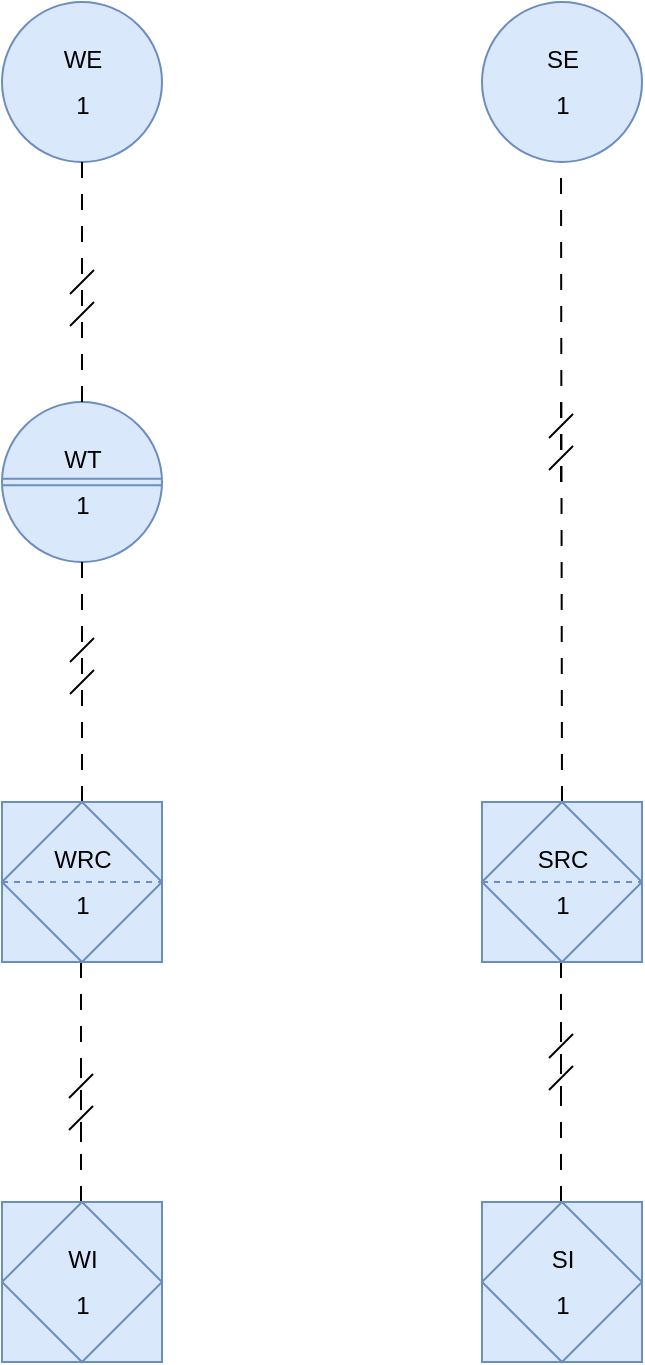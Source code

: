 <mxfile version="24.2.3" type="github">
  <diagram name="Page-1" id="le92VMufnWkmgHUhlkGX">
    <mxGraphModel dx="1051" dy="947" grid="1" gridSize="10" guides="1" tooltips="1" connect="1" arrows="1" fold="1" page="1" pageScale="1" pageWidth="827" pageHeight="1169" math="0" shadow="0">
      <root>
        <mxCell id="0" />
        <mxCell id="1" parent="0" />
        <mxCell id="ItB8dmEGJ7zZSx4U0CKm-5" value="&lt;table cellpadding=&quot;4&quot; cellspacing=&quot;0&quot; border=&quot;0&quot; style=&quot;font-size:1em;width:100%;height:100%;&quot;&gt;&lt;tbody&gt;&lt;tr&gt;&lt;td&gt;WE&lt;/td&gt;&lt;/tr&gt;&lt;tr&gt;&lt;td&gt;1&lt;/td&gt;&lt;/tr&gt;&lt;/tbody&gt;&lt;/table&gt; " style="html=1;outlineConnect=0;align=center;dashed=0;aspect=fixed;shape=mxgraph.pid2inst.discInst;mounting=field;direction=south;fillColor=#dae8fc;strokeColor=#6c8ebf;" vertex="1" parent="1">
          <mxGeometry x="80" y="40" width="80" height="80" as="geometry" />
        </mxCell>
        <mxCell id="ItB8dmEGJ7zZSx4U0CKm-6" value="&lt;table cellpadding=&quot;4&quot; cellspacing=&quot;0&quot; border=&quot;0&quot; style=&quot;font-size:1em;width:100%;height:100%;&quot;&gt;&lt;tbody&gt;&lt;tr&gt;&lt;td&gt;WT&lt;/td&gt;&lt;/tr&gt;&lt;tr&gt;&lt;td&gt;1&lt;/td&gt;&lt;/tr&gt;&lt;/tbody&gt;&lt;/table&gt; " style="html=1;outlineConnect=0;align=center;dashed=0;aspect=fixed;shape=mxgraph.pid2inst.discInst;mounting=local;fillColor=#dae8fc;strokeColor=#6c8ebf;" vertex="1" parent="1">
          <mxGeometry x="80" y="240" width="80" height="80" as="geometry" />
        </mxCell>
        <mxCell id="ItB8dmEGJ7zZSx4U0CKm-12" value="&lt;table cellpadding=&quot;4&quot; cellspacing=&quot;0&quot; border=&quot;0&quot; style=&quot;font-size:1em;width:100%;height:100%;&quot;&gt;&lt;tbody&gt;&lt;tr&gt;&lt;td&gt;SE&lt;/td&gt;&lt;/tr&gt;&lt;tr&gt;&lt;td&gt;1&lt;/td&gt;&lt;/tr&gt;&lt;/tbody&gt;&lt;/table&gt; " style="html=1;outlineConnect=0;align=center;dashed=0;aspect=fixed;shape=mxgraph.pid2inst.discInst;mounting=field;direction=south;fillColor=#dae8fc;strokeColor=#6c8ebf;" vertex="1" parent="1">
          <mxGeometry x="320" y="40" width="80" height="80" as="geometry" />
        </mxCell>
        <mxCell id="ItB8dmEGJ7zZSx4U0CKm-18" value="" style="endArrow=none;html=1;rounded=0;dashed=1;dashPattern=8 8;entryX=1;entryY=0.5;entryDx=0;entryDy=0;" edge="1" parent="1" source="ItB8dmEGJ7zZSx4U0CKm-6" target="ItB8dmEGJ7zZSx4U0CKm-5">
          <mxGeometry width="50" height="50" relative="1" as="geometry">
            <mxPoint x="200" y="220" as="sourcePoint" />
            <mxPoint x="250" y="170" as="targetPoint" />
          </mxGeometry>
        </mxCell>
        <mxCell id="ItB8dmEGJ7zZSx4U0CKm-19" value="" style="endArrow=dash;html=1;rounded=0;startArrow=dash;startFill=0;endFill=0;endSize=10;startSize=10;dashed=1;dashPattern=8 8;" edge="1" parent="1">
          <mxGeometry width="50" height="50" relative="1" as="geometry">
            <mxPoint x="120" y="208" as="sourcePoint" />
            <mxPoint x="120" y="168" as="targetPoint" />
            <Array as="points">
              <mxPoint x="120" y="188" />
            </Array>
          </mxGeometry>
        </mxCell>
        <mxCell id="ItB8dmEGJ7zZSx4U0CKm-20" value="" style="endArrow=none;html=1;rounded=0;entryX=0.5;entryY=1;entryDx=0;entryDy=0;dashed=1;dashPattern=8 8;" edge="1" parent="1" target="ItB8dmEGJ7zZSx4U0CKm-6">
          <mxGeometry width="50" height="50" relative="1" as="geometry">
            <mxPoint x="120" y="440" as="sourcePoint" />
            <mxPoint x="40" y="180" as="targetPoint" />
          </mxGeometry>
        </mxCell>
        <mxCell id="ItB8dmEGJ7zZSx4U0CKm-21" value="" style="endArrow=none;html=1;rounded=0;entryX=0.5;entryY=1;entryDx=0;entryDy=0;dashed=1;dashPattern=8 8;exitX=0.5;exitY=0;exitDx=0;exitDy=0;" edge="1" parent="1">
          <mxGeometry width="50" height="50" relative="1" as="geometry">
            <mxPoint x="360" y="440" as="sourcePoint" />
            <mxPoint x="359.5" y="120" as="targetPoint" />
          </mxGeometry>
        </mxCell>
        <mxCell id="ItB8dmEGJ7zZSx4U0CKm-22" value="" style="endArrow=none;html=1;rounded=0;entryX=0.5;entryY=1;entryDx=0;entryDy=0;dashed=1;dashPattern=8 8;" edge="1" parent="1">
          <mxGeometry width="50" height="50" relative="1" as="geometry">
            <mxPoint x="119.5" y="640" as="sourcePoint" />
            <mxPoint x="119.5" y="520" as="targetPoint" />
          </mxGeometry>
        </mxCell>
        <mxCell id="ItB8dmEGJ7zZSx4U0CKm-23" value="" style="endArrow=none;html=1;rounded=0;entryX=0.5;entryY=1;entryDx=0;entryDy=0;dashed=1;dashPattern=8 8;" edge="1" parent="1">
          <mxGeometry width="50" height="50" relative="1" as="geometry">
            <mxPoint x="359.5" y="640" as="sourcePoint" />
            <mxPoint x="359.5" y="520" as="targetPoint" />
          </mxGeometry>
        </mxCell>
        <mxCell id="ItB8dmEGJ7zZSx4U0CKm-24" value="" style="endArrow=dash;html=1;rounded=0;startArrow=dash;startFill=0;endFill=0;endSize=10;startSize=10;dashed=1;dashPattern=8 8;" edge="1" parent="1">
          <mxGeometry width="50" height="50" relative="1" as="geometry">
            <mxPoint x="359.5" y="280" as="sourcePoint" />
            <mxPoint x="359.5" y="240" as="targetPoint" />
            <Array as="points">
              <mxPoint x="359.5" y="260" />
            </Array>
          </mxGeometry>
        </mxCell>
        <mxCell id="ItB8dmEGJ7zZSx4U0CKm-25" value="" style="endArrow=dash;html=1;rounded=0;startArrow=dash;startFill=0;endFill=0;endSize=10;startSize=10;dashed=1;dashPattern=8 8;" edge="1" parent="1">
          <mxGeometry width="50" height="50" relative="1" as="geometry">
            <mxPoint x="120" y="392" as="sourcePoint" />
            <mxPoint x="120" y="352" as="targetPoint" />
            <Array as="points">
              <mxPoint x="120" y="372" />
            </Array>
          </mxGeometry>
        </mxCell>
        <mxCell id="ItB8dmEGJ7zZSx4U0CKm-26" value="" style="endArrow=dash;html=1;rounded=0;startArrow=dash;startFill=0;endFill=0;endSize=10;startSize=10;dashed=1;dashPattern=8 8;" edge="1" parent="1">
          <mxGeometry width="50" height="50" relative="1" as="geometry">
            <mxPoint x="119.5" y="610" as="sourcePoint" />
            <mxPoint x="119.5" y="570" as="targetPoint" />
            <Array as="points">
              <mxPoint x="119.5" y="590" />
            </Array>
          </mxGeometry>
        </mxCell>
        <mxCell id="ItB8dmEGJ7zZSx4U0CKm-27" value="" style="endArrow=dash;html=1;rounded=0;startArrow=dash;startFill=0;endFill=0;endSize=10;startSize=10;dashed=1;dashPattern=8 8;" edge="1" parent="1">
          <mxGeometry width="50" height="50" relative="1" as="geometry">
            <mxPoint x="359.5" y="590" as="sourcePoint" />
            <mxPoint x="359.5" y="550" as="targetPoint" />
            <Array as="points">
              <mxPoint x="359.5" y="570" />
            </Array>
          </mxGeometry>
        </mxCell>
        <mxCell id="ItB8dmEGJ7zZSx4U0CKm-28" value="&lt;table cellpadding=&quot;4&quot; cellspacing=&quot;0&quot; border=&quot;0&quot; style=&quot;font-size:1em;width:100%;height:100%;&quot;&gt;&lt;tbody&gt;&lt;tr&gt;&lt;td&gt;WRC&lt;/td&gt;&lt;/tr&gt;&lt;tr&gt;&lt;td&gt;1&lt;/td&gt;&lt;/tr&gt;&lt;/tbody&gt;&lt;/table&gt; " style="html=1;outlineConnect=0;align=center;dashed=0;aspect=fixed;shape=mxgraph.pid2inst.progLogCont;mounting=inaccessible;fillColor=#dae8fc;strokeColor=#6c8ebf;" vertex="1" parent="1">
          <mxGeometry x="80" y="440" width="80" height="80" as="geometry" />
        </mxCell>
        <mxCell id="ItB8dmEGJ7zZSx4U0CKm-29" value="&lt;table cellpadding=&quot;4&quot; cellspacing=&quot;0&quot; border=&quot;0&quot; style=&quot;font-size:1em;width:100%;height:100%;&quot;&gt;&lt;tbody&gt;&lt;tr&gt;&lt;td&gt;SRC&lt;/td&gt;&lt;/tr&gt;&lt;tr&gt;&lt;td&gt;1&lt;/td&gt;&lt;/tr&gt;&lt;/tbody&gt;&lt;/table&gt; " style="html=1;outlineConnect=0;align=center;dashed=0;aspect=fixed;shape=mxgraph.pid2inst.progLogCont;mounting=inaccessible;fillColor=#dae8fc;strokeColor=#6c8ebf;" vertex="1" parent="1">
          <mxGeometry x="320" y="440" width="80" height="80" as="geometry" />
        </mxCell>
        <mxCell id="ItB8dmEGJ7zZSx4U0CKm-30" value="&lt;table cellpadding=&quot;4&quot; cellspacing=&quot;0&quot; border=&quot;0&quot; style=&quot;font-size:1em;width:100%;height:100%;&quot;&gt;&lt;tbody&gt;&lt;tr&gt;&lt;td&gt;WI&lt;/td&gt;&lt;/tr&gt;&lt;tr&gt;&lt;td&gt;1&lt;/td&gt;&lt;/tr&gt;&lt;/tbody&gt;&lt;/table&gt; " style="html=1;outlineConnect=0;align=center;dashed=0;aspect=fixed;shape=mxgraph.pid2inst.progLogCont;mounting=field;fillColor=#dae8fc;strokeColor=#6c8ebf;" vertex="1" parent="1">
          <mxGeometry x="80" y="640" width="80" height="80" as="geometry" />
        </mxCell>
        <mxCell id="ItB8dmEGJ7zZSx4U0CKm-31" value="&lt;table cellpadding=&quot;4&quot; cellspacing=&quot;0&quot; border=&quot;0&quot; style=&quot;font-size:1em;width:100%;height:100%;&quot;&gt;&lt;tbody&gt;&lt;tr&gt;&lt;td&gt;SI&lt;/td&gt;&lt;/tr&gt;&lt;tr&gt;&lt;td&gt;1&lt;/td&gt;&lt;/tr&gt;&lt;/tbody&gt;&lt;/table&gt; " style="html=1;outlineConnect=0;align=center;dashed=0;aspect=fixed;shape=mxgraph.pid2inst.progLogCont;mounting=field;fillColor=#dae8fc;strokeColor=#6c8ebf;" vertex="1" parent="1">
          <mxGeometry x="320" y="640" width="80" height="80" as="geometry" />
        </mxCell>
      </root>
    </mxGraphModel>
  </diagram>
</mxfile>
